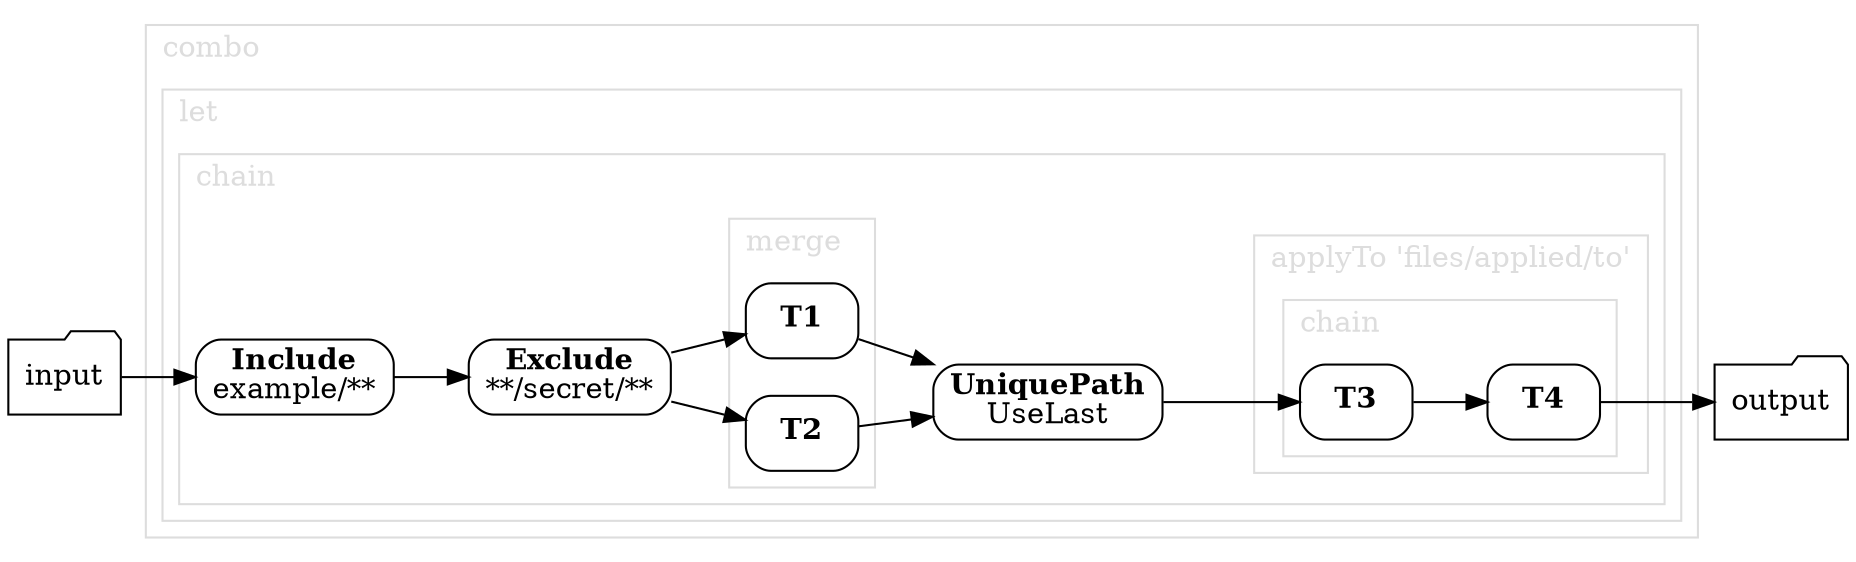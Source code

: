 // This file was auto-generated from combo.yaml - DO NOT MODIFY

digraph G {
  rankdir="LR";
  labeljust="l";
  node [shape="rect"; style="rounded"; ]


  String_5ce33a58 [label="input"; shape="folder"; ]
  String_78a287ed [label="output"; shape="folder"; ]

  String_5ce33a58 -> Include_3e2943ab;
  T4_64337702 -> String_78a287ed;

  subgraph cluster_6175619b {
    label=<combo>;
    color="#DDDDDD";
    fontcolor="#dddddd";

    subgraph cluster_4215838f {
      label=<let>;
      color="#DDDDDD";
      fontcolor="#dddddd";

      subgraph cluster_184497d1 {
        label=<chain>;
        color="#DDDDDD";
        fontcolor="#dddddd";

        Include_3e2943ab [label=<<b>Include</b><br/>example/**>; ]
        Exclude_4a9f80d3 [label=<<b>Exclude</b><br/>**/secret/**>; ]
        UniquePath_6c67e137 [label=<<b>UniquePath</b><br/>UseLast>; ]

        Include_3e2943ab -> Exclude_4a9f80d3;
        T1_4e76dac -> UniquePath_6c67e137;
        T2_611df6e3 -> UniquePath_6c67e137;
        Exclude_4a9f80d3 -> T1_4e76dac;
        Exclude_4a9f80d3 -> T2_611df6e3;
        UniquePath_6c67e137 -> T3_76c7beb3;

        subgraph cluster_191ae03f {
          label=<applyTo 'files/applied/to'>;
          color="#DDDDDD";
          fontcolor="#dddddd";

          subgraph cluster_63c5efee {
            label=<chain>;
            color="#DDDDDD";
            fontcolor="#dddddd";

            T3_76c7beb3 [label=<<b>T3</b>>; ]
            T4_64337702 [label=<<b>T4</b>>; ]

            T3_76c7beb3 -> T4_64337702;
          }
        }
        subgraph cluster_41fe9859 {
          label=<merge>;
          color="#DDDDDD";
          fontcolor="#dddddd";

          T1_4e76dac [label=<<b>T1</b>>; ]
          T2_611df6e3 [label=<<b>T2</b>>; ]
        }
      }
    }
  }
}
